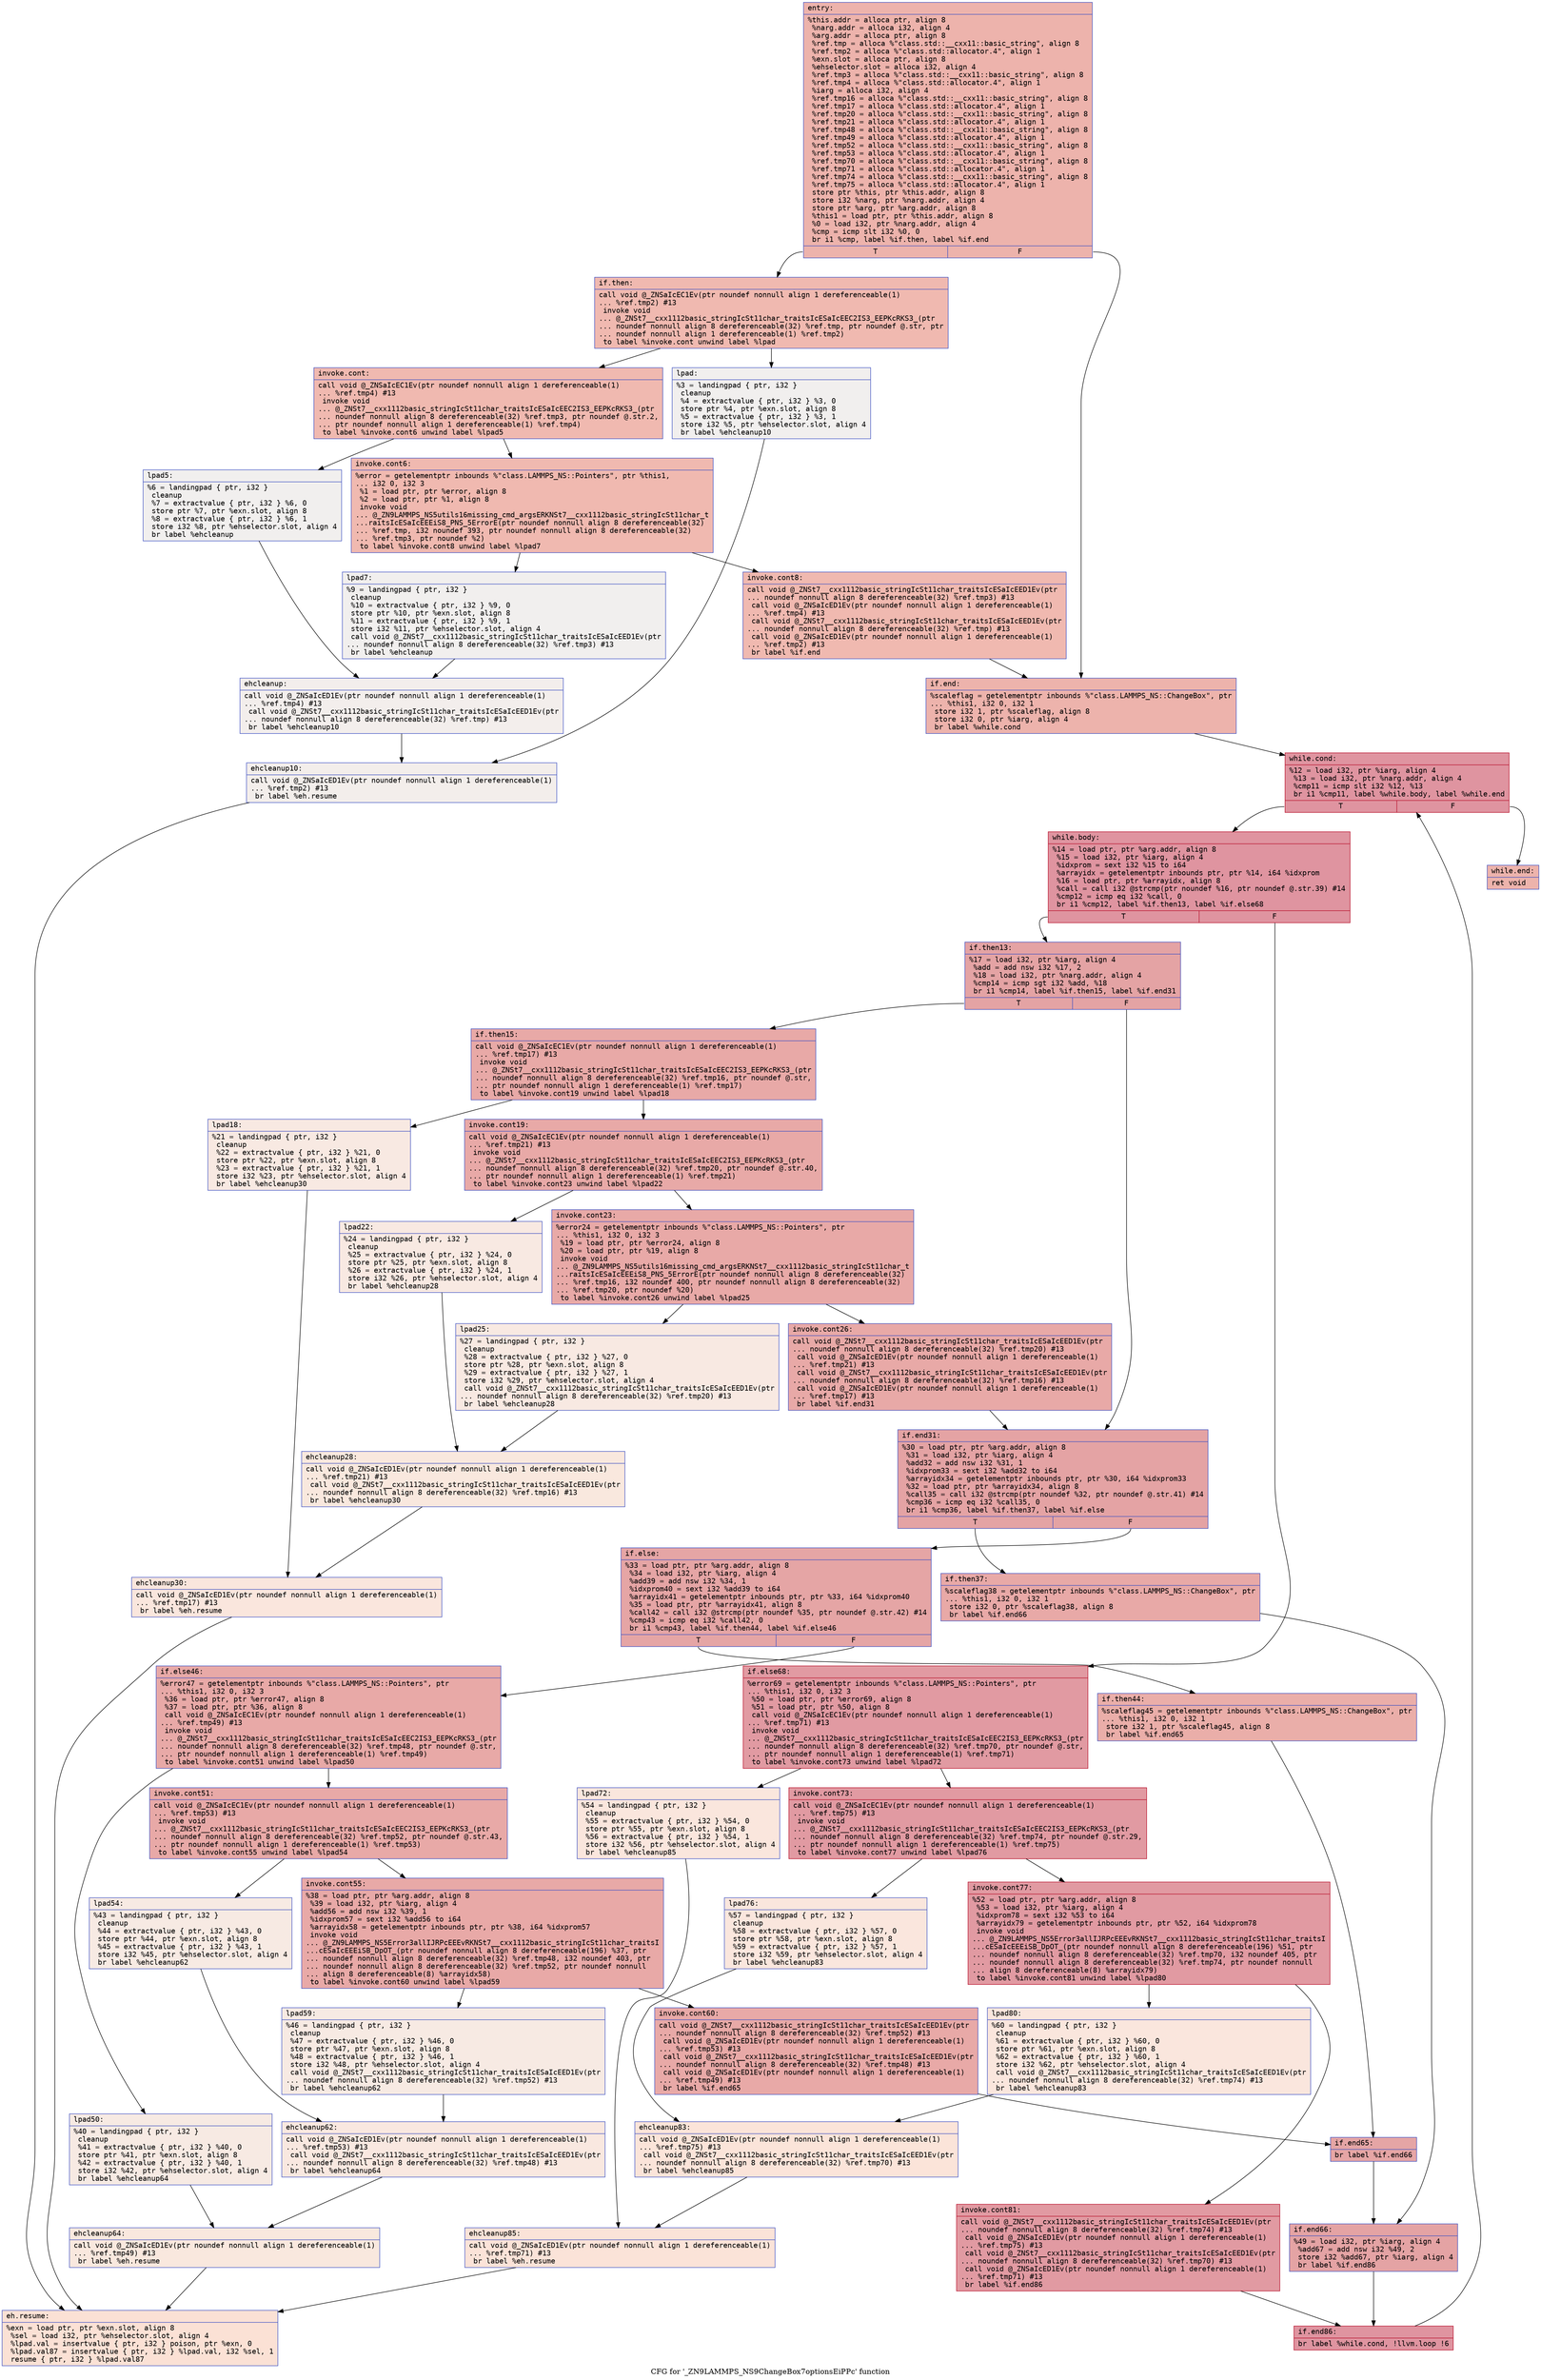 digraph "CFG for '_ZN9LAMMPS_NS9ChangeBox7optionsEiPPc' function" {
	label="CFG for '_ZN9LAMMPS_NS9ChangeBox7optionsEiPPc' function";

	Node0x561623cfe270 [shape=record,color="#3d50c3ff", style=filled, fillcolor="#d6524470" fontname="Courier",label="{entry:\l|  %this.addr = alloca ptr, align 8\l  %narg.addr = alloca i32, align 4\l  %arg.addr = alloca ptr, align 8\l  %ref.tmp = alloca %\"class.std::__cxx11::basic_string\", align 8\l  %ref.tmp2 = alloca %\"class.std::allocator.4\", align 1\l  %exn.slot = alloca ptr, align 8\l  %ehselector.slot = alloca i32, align 4\l  %ref.tmp3 = alloca %\"class.std::__cxx11::basic_string\", align 8\l  %ref.tmp4 = alloca %\"class.std::allocator.4\", align 1\l  %iarg = alloca i32, align 4\l  %ref.tmp16 = alloca %\"class.std::__cxx11::basic_string\", align 8\l  %ref.tmp17 = alloca %\"class.std::allocator.4\", align 1\l  %ref.tmp20 = alloca %\"class.std::__cxx11::basic_string\", align 8\l  %ref.tmp21 = alloca %\"class.std::allocator.4\", align 1\l  %ref.tmp48 = alloca %\"class.std::__cxx11::basic_string\", align 8\l  %ref.tmp49 = alloca %\"class.std::allocator.4\", align 1\l  %ref.tmp52 = alloca %\"class.std::__cxx11::basic_string\", align 8\l  %ref.tmp53 = alloca %\"class.std::allocator.4\", align 1\l  %ref.tmp70 = alloca %\"class.std::__cxx11::basic_string\", align 8\l  %ref.tmp71 = alloca %\"class.std::allocator.4\", align 1\l  %ref.tmp74 = alloca %\"class.std::__cxx11::basic_string\", align 8\l  %ref.tmp75 = alloca %\"class.std::allocator.4\", align 1\l  store ptr %this, ptr %this.addr, align 8\l  store i32 %narg, ptr %narg.addr, align 4\l  store ptr %arg, ptr %arg.addr, align 8\l  %this1 = load ptr, ptr %this.addr, align 8\l  %0 = load i32, ptr %narg.addr, align 4\l  %cmp = icmp slt i32 %0, 0\l  br i1 %cmp, label %if.then, label %if.end\l|{<s0>T|<s1>F}}"];
	Node0x561623cfe270:s0 -> Node0x561623cff790[tooltip="entry -> if.then\nProbability 37.50%" ];
	Node0x561623cfe270:s1 -> Node0x561623cff800[tooltip="entry -> if.end\nProbability 62.50%" ];
	Node0x561623cff790 [shape=record,color="#3d50c3ff", style=filled, fillcolor="#de614d70" fontname="Courier",label="{if.then:\l|  call void @_ZNSaIcEC1Ev(ptr noundef nonnull align 1 dereferenceable(1)\l... %ref.tmp2) #13\l  invoke void\l... @_ZNSt7__cxx1112basic_stringIcSt11char_traitsIcESaIcEEC2IS3_EEPKcRKS3_(ptr\l... noundef nonnull align 8 dereferenceable(32) %ref.tmp, ptr noundef @.str, ptr\l... noundef nonnull align 1 dereferenceable(1) %ref.tmp2)\l          to label %invoke.cont unwind label %lpad\l}"];
	Node0x561623cff790 -> Node0x561623cffaa0[tooltip="if.then -> invoke.cont\nProbability 100.00%" ];
	Node0x561623cff790 -> Node0x561623cffb20[tooltip="if.then -> lpad\nProbability 0.00%" ];
	Node0x561623cffaa0 [shape=record,color="#3d50c3ff", style=filled, fillcolor="#de614d70" fontname="Courier",label="{invoke.cont:\l|  call void @_ZNSaIcEC1Ev(ptr noundef nonnull align 1 dereferenceable(1)\l... %ref.tmp4) #13\l  invoke void\l... @_ZNSt7__cxx1112basic_stringIcSt11char_traitsIcESaIcEEC2IS3_EEPKcRKS3_(ptr\l... noundef nonnull align 8 dereferenceable(32) %ref.tmp3, ptr noundef @.str.2,\l... ptr noundef nonnull align 1 dereferenceable(1) %ref.tmp4)\l          to label %invoke.cont6 unwind label %lpad5\l}"];
	Node0x561623cffaa0 -> Node0x561623cffe40[tooltip="invoke.cont -> invoke.cont6\nProbability 100.00%" ];
	Node0x561623cffaa0 -> Node0x561623cffe90[tooltip="invoke.cont -> lpad5\nProbability 0.00%" ];
	Node0x561623cffe40 [shape=record,color="#3d50c3ff", style=filled, fillcolor="#de614d70" fontname="Courier",label="{invoke.cont6:\l|  %error = getelementptr inbounds %\"class.LAMMPS_NS::Pointers\", ptr %this1,\l... i32 0, i32 3\l  %1 = load ptr, ptr %error, align 8\l  %2 = load ptr, ptr %1, align 8\l  invoke void\l... @_ZN9LAMMPS_NS5utils16missing_cmd_argsERKNSt7__cxx1112basic_stringIcSt11char_t\l...raitsIcESaIcEEEiS8_PNS_5ErrorE(ptr noundef nonnull align 8 dereferenceable(32)\l... %ref.tmp, i32 noundef 393, ptr noundef nonnull align 8 dereferenceable(32)\l... %ref.tmp3, ptr noundef %2)\l          to label %invoke.cont8 unwind label %lpad7\l}"];
	Node0x561623cffe40 -> Node0x561623cffdf0[tooltip="invoke.cont6 -> invoke.cont8\nProbability 100.00%" ];
	Node0x561623cffe40 -> Node0x561623d00330[tooltip="invoke.cont6 -> lpad7\nProbability 0.00%" ];
	Node0x561623cffdf0 [shape=record,color="#3d50c3ff", style=filled, fillcolor="#de614d70" fontname="Courier",label="{invoke.cont8:\l|  call void @_ZNSt7__cxx1112basic_stringIcSt11char_traitsIcESaIcEED1Ev(ptr\l... noundef nonnull align 8 dereferenceable(32) %ref.tmp3) #13\l  call void @_ZNSaIcED1Ev(ptr noundef nonnull align 1 dereferenceable(1)\l... %ref.tmp4) #13\l  call void @_ZNSt7__cxx1112basic_stringIcSt11char_traitsIcESaIcEED1Ev(ptr\l... noundef nonnull align 8 dereferenceable(32) %ref.tmp) #13\l  call void @_ZNSaIcED1Ev(ptr noundef nonnull align 1 dereferenceable(1)\l... %ref.tmp2) #13\l  br label %if.end\l}"];
	Node0x561623cffdf0 -> Node0x561623cff800[tooltip="invoke.cont8 -> if.end\nProbability 100.00%" ];
	Node0x561623cffb20 [shape=record,color="#3d50c3ff", style=filled, fillcolor="#e0dbd870" fontname="Courier",label="{lpad:\l|  %3 = landingpad \{ ptr, i32 \}\l          cleanup\l  %4 = extractvalue \{ ptr, i32 \} %3, 0\l  store ptr %4, ptr %exn.slot, align 8\l  %5 = extractvalue \{ ptr, i32 \} %3, 1\l  store i32 %5, ptr %ehselector.slot, align 4\l  br label %ehcleanup10\l}"];
	Node0x561623cffb20 -> Node0x561623d00ce0[tooltip="lpad -> ehcleanup10\nProbability 100.00%" ];
	Node0x561623cffe90 [shape=record,color="#3d50c3ff", style=filled, fillcolor="#e0dbd870" fontname="Courier",label="{lpad5:\l|  %6 = landingpad \{ ptr, i32 \}\l          cleanup\l  %7 = extractvalue \{ ptr, i32 \} %6, 0\l  store ptr %7, ptr %exn.slot, align 8\l  %8 = extractvalue \{ ptr, i32 \} %6, 1\l  store i32 %8, ptr %ehselector.slot, align 4\l  br label %ehcleanup\l}"];
	Node0x561623cffe90 -> Node0x561623d00fe0[tooltip="lpad5 -> ehcleanup\nProbability 100.00%" ];
	Node0x561623d00330 [shape=record,color="#3d50c3ff", style=filled, fillcolor="#e0dbd870" fontname="Courier",label="{lpad7:\l|  %9 = landingpad \{ ptr, i32 \}\l          cleanup\l  %10 = extractvalue \{ ptr, i32 \} %9, 0\l  store ptr %10, ptr %exn.slot, align 8\l  %11 = extractvalue \{ ptr, i32 \} %9, 1\l  store i32 %11, ptr %ehselector.slot, align 4\l  call void @_ZNSt7__cxx1112basic_stringIcSt11char_traitsIcESaIcEED1Ev(ptr\l... noundef nonnull align 8 dereferenceable(32) %ref.tmp3) #13\l  br label %ehcleanup\l}"];
	Node0x561623d00330 -> Node0x561623d00fe0[tooltip="lpad7 -> ehcleanup\nProbability 100.00%" ];
	Node0x561623d00fe0 [shape=record,color="#3d50c3ff", style=filled, fillcolor="#e3d9d370" fontname="Courier",label="{ehcleanup:\l|  call void @_ZNSaIcED1Ev(ptr noundef nonnull align 1 dereferenceable(1)\l... %ref.tmp4) #13\l  call void @_ZNSt7__cxx1112basic_stringIcSt11char_traitsIcESaIcEED1Ev(ptr\l... noundef nonnull align 8 dereferenceable(32) %ref.tmp) #13\l  br label %ehcleanup10\l}"];
	Node0x561623d00fe0 -> Node0x561623d00ce0[tooltip="ehcleanup -> ehcleanup10\nProbability 100.00%" ];
	Node0x561623d00ce0 [shape=record,color="#3d50c3ff", style=filled, fillcolor="#e5d8d170" fontname="Courier",label="{ehcleanup10:\l|  call void @_ZNSaIcED1Ev(ptr noundef nonnull align 1 dereferenceable(1)\l... %ref.tmp2) #13\l  br label %eh.resume\l}"];
	Node0x561623d00ce0 -> Node0x561623d018f0[tooltip="ehcleanup10 -> eh.resume\nProbability 100.00%" ];
	Node0x561623cff800 [shape=record,color="#3d50c3ff", style=filled, fillcolor="#d6524470" fontname="Courier",label="{if.end:\l|  %scaleflag = getelementptr inbounds %\"class.LAMMPS_NS::ChangeBox\", ptr\l... %this1, i32 0, i32 1\l  store i32 1, ptr %scaleflag, align 8\l  store i32 0, ptr %iarg, align 4\l  br label %while.cond\l}"];
	Node0x561623cff800 -> Node0x561623d01be0[tooltip="if.end -> while.cond\nProbability 100.00%" ];
	Node0x561623d01be0 [shape=record,color="#b70d28ff", style=filled, fillcolor="#b70d2870" fontname="Courier",label="{while.cond:\l|  %12 = load i32, ptr %iarg, align 4\l  %13 = load i32, ptr %narg.addr, align 4\l  %cmp11 = icmp slt i32 %12, %13\l  br i1 %cmp11, label %while.body, label %while.end\l|{<s0>T|<s1>F}}"];
	Node0x561623d01be0:s0 -> Node0x561623d01d60[tooltip="while.cond -> while.body\nProbability 96.88%" ];
	Node0x561623d01be0:s1 -> Node0x561623d01de0[tooltip="while.cond -> while.end\nProbability 3.12%" ];
	Node0x561623d01d60 [shape=record,color="#b70d28ff", style=filled, fillcolor="#b70d2870" fontname="Courier",label="{while.body:\l|  %14 = load ptr, ptr %arg.addr, align 8\l  %15 = load i32, ptr %iarg, align 4\l  %idxprom = sext i32 %15 to i64\l  %arrayidx = getelementptr inbounds ptr, ptr %14, i64 %idxprom\l  %16 = load ptr, ptr %arrayidx, align 8\l  %call = call i32 @strcmp(ptr noundef %16, ptr noundef @.str.39) #14\l  %cmp12 = icmp eq i32 %call, 0\l  br i1 %cmp12, label %if.then13, label %if.else68\l|{<s0>T|<s1>F}}"];
	Node0x561623d01d60:s0 -> Node0x561623d02a10[tooltip="while.body -> if.then13\nProbability 37.50%" ];
	Node0x561623d01d60:s1 -> Node0x561623d02a90[tooltip="while.body -> if.else68\nProbability 62.50%" ];
	Node0x561623d02a10 [shape=record,color="#3d50c3ff", style=filled, fillcolor="#c32e3170" fontname="Courier",label="{if.then13:\l|  %17 = load i32, ptr %iarg, align 4\l  %add = add nsw i32 %17, 2\l  %18 = load i32, ptr %narg.addr, align 4\l  %cmp14 = icmp sgt i32 %add, %18\l  br i1 %cmp14, label %if.then15, label %if.end31\l|{<s0>T|<s1>F}}"];
	Node0x561623d02a10:s0 -> Node0x561623d02e80[tooltip="if.then13 -> if.then15\nProbability 50.00%" ];
	Node0x561623d02a10:s1 -> Node0x561623d02f00[tooltip="if.then13 -> if.end31\nProbability 50.00%" ];
	Node0x561623d02e80 [shape=record,color="#3d50c3ff", style=filled, fillcolor="#ca3b3770" fontname="Courier",label="{if.then15:\l|  call void @_ZNSaIcEC1Ev(ptr noundef nonnull align 1 dereferenceable(1)\l... %ref.tmp17) #13\l  invoke void\l... @_ZNSt7__cxx1112basic_stringIcSt11char_traitsIcESaIcEEC2IS3_EEPKcRKS3_(ptr\l... noundef nonnull align 8 dereferenceable(32) %ref.tmp16, ptr noundef @.str,\l... ptr noundef nonnull align 1 dereferenceable(1) %ref.tmp17)\l          to label %invoke.cont19 unwind label %lpad18\l}"];
	Node0x561623d02e80 -> Node0x561623d03210[tooltip="if.then15 -> invoke.cont19\nProbability 100.00%" ];
	Node0x561623d02e80 -> Node0x561623d03290[tooltip="if.then15 -> lpad18\nProbability 0.00%" ];
	Node0x561623d03210 [shape=record,color="#3d50c3ff", style=filled, fillcolor="#ca3b3770" fontname="Courier",label="{invoke.cont19:\l|  call void @_ZNSaIcEC1Ev(ptr noundef nonnull align 1 dereferenceable(1)\l... %ref.tmp21) #13\l  invoke void\l... @_ZNSt7__cxx1112basic_stringIcSt11char_traitsIcESaIcEEC2IS3_EEPKcRKS3_(ptr\l... noundef nonnull align 8 dereferenceable(32) %ref.tmp20, ptr noundef @.str.40,\l... ptr noundef nonnull align 1 dereferenceable(1) %ref.tmp21)\l          to label %invoke.cont23 unwind label %lpad22\l}"];
	Node0x561623d03210 -> Node0x561623d03610[tooltip="invoke.cont19 -> invoke.cont23\nProbability 100.00%" ];
	Node0x561623d03210 -> Node0x561623d03660[tooltip="invoke.cont19 -> lpad22\nProbability 0.00%" ];
	Node0x561623d03610 [shape=record,color="#3d50c3ff", style=filled, fillcolor="#ca3b3770" fontname="Courier",label="{invoke.cont23:\l|  %error24 = getelementptr inbounds %\"class.LAMMPS_NS::Pointers\", ptr\l... %this1, i32 0, i32 3\l  %19 = load ptr, ptr %error24, align 8\l  %20 = load ptr, ptr %19, align 8\l  invoke void\l... @_ZN9LAMMPS_NS5utils16missing_cmd_argsERKNSt7__cxx1112basic_stringIcSt11char_t\l...raitsIcESaIcEEEiS8_PNS_5ErrorE(ptr noundef nonnull align 8 dereferenceable(32)\l... %ref.tmp16, i32 noundef 400, ptr noundef nonnull align 8 dereferenceable(32)\l... %ref.tmp20, ptr noundef %20)\l          to label %invoke.cont26 unwind label %lpad25\l}"];
	Node0x561623d03610 -> Node0x561623d035c0[tooltip="invoke.cont23 -> invoke.cont26\nProbability 100.00%" ];
	Node0x561623d03610 -> Node0x561623d03b60[tooltip="invoke.cont23 -> lpad25\nProbability 0.00%" ];
	Node0x561623d035c0 [shape=record,color="#3d50c3ff", style=filled, fillcolor="#ca3b3770" fontname="Courier",label="{invoke.cont26:\l|  call void @_ZNSt7__cxx1112basic_stringIcSt11char_traitsIcESaIcEED1Ev(ptr\l... noundef nonnull align 8 dereferenceable(32) %ref.tmp20) #13\l  call void @_ZNSaIcED1Ev(ptr noundef nonnull align 1 dereferenceable(1)\l... %ref.tmp21) #13\l  call void @_ZNSt7__cxx1112basic_stringIcSt11char_traitsIcESaIcEED1Ev(ptr\l... noundef nonnull align 8 dereferenceable(32) %ref.tmp16) #13\l  call void @_ZNSaIcED1Ev(ptr noundef nonnull align 1 dereferenceable(1)\l... %ref.tmp17) #13\l  br label %if.end31\l}"];
	Node0x561623d035c0 -> Node0x561623d02f00[tooltip="invoke.cont26 -> if.end31\nProbability 100.00%" ];
	Node0x561623d03290 [shape=record,color="#3d50c3ff", style=filled, fillcolor="#efcebd70" fontname="Courier",label="{lpad18:\l|  %21 = landingpad \{ ptr, i32 \}\l          cleanup\l  %22 = extractvalue \{ ptr, i32 \} %21, 0\l  store ptr %22, ptr %exn.slot, align 8\l  %23 = extractvalue \{ ptr, i32 \} %21, 1\l  store i32 %23, ptr %ehselector.slot, align 4\l  br label %ehcleanup30\l}"];
	Node0x561623d03290 -> Node0x561623d04580[tooltip="lpad18 -> ehcleanup30\nProbability 100.00%" ];
	Node0x561623d03660 [shape=record,color="#3d50c3ff", style=filled, fillcolor="#efcebd70" fontname="Courier",label="{lpad22:\l|  %24 = landingpad \{ ptr, i32 \}\l          cleanup\l  %25 = extractvalue \{ ptr, i32 \} %24, 0\l  store ptr %25, ptr %exn.slot, align 8\l  %26 = extractvalue \{ ptr, i32 \} %24, 1\l  store i32 %26, ptr %ehselector.slot, align 4\l  br label %ehcleanup28\l}"];
	Node0x561623d03660 -> Node0x561623d048f0[tooltip="lpad22 -> ehcleanup28\nProbability 100.00%" ];
	Node0x561623d03b60 [shape=record,color="#3d50c3ff", style=filled, fillcolor="#efcebd70" fontname="Courier",label="{lpad25:\l|  %27 = landingpad \{ ptr, i32 \}\l          cleanup\l  %28 = extractvalue \{ ptr, i32 \} %27, 0\l  store ptr %28, ptr %exn.slot, align 8\l  %29 = extractvalue \{ ptr, i32 \} %27, 1\l  store i32 %29, ptr %ehselector.slot, align 4\l  call void @_ZNSt7__cxx1112basic_stringIcSt11char_traitsIcESaIcEED1Ev(ptr\l... noundef nonnull align 8 dereferenceable(32) %ref.tmp20) #13\l  br label %ehcleanup28\l}"];
	Node0x561623d03b60 -> Node0x561623d048f0[tooltip="lpad25 -> ehcleanup28\nProbability 100.00%" ];
	Node0x561623d048f0 [shape=record,color="#3d50c3ff", style=filled, fillcolor="#f2cab570" fontname="Courier",label="{ehcleanup28:\l|  call void @_ZNSaIcED1Ev(ptr noundef nonnull align 1 dereferenceable(1)\l... %ref.tmp21) #13\l  call void @_ZNSt7__cxx1112basic_stringIcSt11char_traitsIcESaIcEED1Ev(ptr\l... noundef nonnull align 8 dereferenceable(32) %ref.tmp16) #13\l  br label %ehcleanup30\l}"];
	Node0x561623d048f0 -> Node0x561623d04580[tooltip="ehcleanup28 -> ehcleanup30\nProbability 100.00%" ];
	Node0x561623d04580 [shape=record,color="#3d50c3ff", style=filled, fillcolor="#f3c7b170" fontname="Courier",label="{ehcleanup30:\l|  call void @_ZNSaIcED1Ev(ptr noundef nonnull align 1 dereferenceable(1)\l... %ref.tmp17) #13\l  br label %eh.resume\l}"];
	Node0x561623d04580 -> Node0x561623d018f0[tooltip="ehcleanup30 -> eh.resume\nProbability 100.00%" ];
	Node0x561623d02f00 [shape=record,color="#3d50c3ff", style=filled, fillcolor="#c32e3170" fontname="Courier",label="{if.end31:\l|  %30 = load ptr, ptr %arg.addr, align 8\l  %31 = load i32, ptr %iarg, align 4\l  %add32 = add nsw i32 %31, 1\l  %idxprom33 = sext i32 %add32 to i64\l  %arrayidx34 = getelementptr inbounds ptr, ptr %30, i64 %idxprom33\l  %32 = load ptr, ptr %arrayidx34, align 8\l  %call35 = call i32 @strcmp(ptr noundef %32, ptr noundef @.str.41) #14\l  %cmp36 = icmp eq i32 %call35, 0\l  br i1 %cmp36, label %if.then37, label %if.else\l|{<s0>T|<s1>F}}"];
	Node0x561623d02f00:s0 -> Node0x561623d056c0[tooltip="if.end31 -> if.then37\nProbability 37.50%" ];
	Node0x561623d02f00:s1 -> Node0x561623d05740[tooltip="if.end31 -> if.else\nProbability 62.50%" ];
	Node0x561623d056c0 [shape=record,color="#3d50c3ff", style=filled, fillcolor="#ca3b3770" fontname="Courier",label="{if.then37:\l|  %scaleflag38 = getelementptr inbounds %\"class.LAMMPS_NS::ChangeBox\", ptr\l... %this1, i32 0, i32 1\l  store i32 0, ptr %scaleflag38, align 8\l  br label %if.end66\l}"];
	Node0x561623d056c0 -> Node0x561623d059f0[tooltip="if.then37 -> if.end66\nProbability 100.00%" ];
	Node0x561623d05740 [shape=record,color="#3d50c3ff", style=filled, fillcolor="#c5333470" fontname="Courier",label="{if.else:\l|  %33 = load ptr, ptr %arg.addr, align 8\l  %34 = load i32, ptr %iarg, align 4\l  %add39 = add nsw i32 %34, 1\l  %idxprom40 = sext i32 %add39 to i64\l  %arrayidx41 = getelementptr inbounds ptr, ptr %33, i64 %idxprom40\l  %35 = load ptr, ptr %arrayidx41, align 8\l  %call42 = call i32 @strcmp(ptr noundef %35, ptr noundef @.str.42) #14\l  %cmp43 = icmp eq i32 %call42, 0\l  br i1 %cmp43, label %if.then44, label %if.else46\l|{<s0>T|<s1>F}}"];
	Node0x561623d05740:s0 -> Node0x561623d06080[tooltip="if.else -> if.then44\nProbability 37.50%" ];
	Node0x561623d05740:s1 -> Node0x561623d06100[tooltip="if.else -> if.else46\nProbability 62.50%" ];
	Node0x561623d06080 [shape=record,color="#3d50c3ff", style=filled, fillcolor="#d0473d70" fontname="Courier",label="{if.then44:\l|  %scaleflag45 = getelementptr inbounds %\"class.LAMMPS_NS::ChangeBox\", ptr\l... %this1, i32 0, i32 1\l  store i32 1, ptr %scaleflag45, align 8\l  br label %if.end65\l}"];
	Node0x561623d06080 -> Node0x561623d063c0[tooltip="if.then44 -> if.end65\nProbability 100.00%" ];
	Node0x561623d06100 [shape=record,color="#3d50c3ff", style=filled, fillcolor="#ca3b3770" fontname="Courier",label="{if.else46:\l|  %error47 = getelementptr inbounds %\"class.LAMMPS_NS::Pointers\", ptr\l... %this1, i32 0, i32 3\l  %36 = load ptr, ptr %error47, align 8\l  %37 = load ptr, ptr %36, align 8\l  call void @_ZNSaIcEC1Ev(ptr noundef nonnull align 1 dereferenceable(1)\l... %ref.tmp49) #13\l  invoke void\l... @_ZNSt7__cxx1112basic_stringIcSt11char_traitsIcESaIcEEC2IS3_EEPKcRKS3_(ptr\l... noundef nonnull align 8 dereferenceable(32) %ref.tmp48, ptr noundef @.str,\l... ptr noundef nonnull align 1 dereferenceable(1) %ref.tmp49)\l          to label %invoke.cont51 unwind label %lpad50\l}"];
	Node0x561623d06100 -> Node0x561623d06810[tooltip="if.else46 -> invoke.cont51\nProbability 100.00%" ];
	Node0x561623d06100 -> Node0x561623d06890[tooltip="if.else46 -> lpad50\nProbability 0.00%" ];
	Node0x561623d06810 [shape=record,color="#3d50c3ff", style=filled, fillcolor="#ca3b3770" fontname="Courier",label="{invoke.cont51:\l|  call void @_ZNSaIcEC1Ev(ptr noundef nonnull align 1 dereferenceable(1)\l... %ref.tmp53) #13\l  invoke void\l... @_ZNSt7__cxx1112basic_stringIcSt11char_traitsIcESaIcEEC2IS3_EEPKcRKS3_(ptr\l... noundef nonnull align 8 dereferenceable(32) %ref.tmp52, ptr noundef @.str.43,\l... ptr noundef nonnull align 1 dereferenceable(1) %ref.tmp53)\l          to label %invoke.cont55 unwind label %lpad54\l}"];
	Node0x561623d06810 -> Node0x561623d06c10[tooltip="invoke.cont51 -> invoke.cont55\nProbability 100.00%" ];
	Node0x561623d06810 -> Node0x561623d06c60[tooltip="invoke.cont51 -> lpad54\nProbability 0.00%" ];
	Node0x561623d06c10 [shape=record,color="#3d50c3ff", style=filled, fillcolor="#ca3b3770" fontname="Courier",label="{invoke.cont55:\l|  %38 = load ptr, ptr %arg.addr, align 8\l  %39 = load i32, ptr %iarg, align 4\l  %add56 = add nsw i32 %39, 1\l  %idxprom57 = sext i32 %add56 to i64\l  %arrayidx58 = getelementptr inbounds ptr, ptr %38, i64 %idxprom57\l  invoke void\l... @_ZN9LAMMPS_NS5Error3allIJRPcEEEvRKNSt7__cxx1112basic_stringIcSt11char_traitsI\l...cESaIcEEEiSB_DpOT_(ptr noundef nonnull align 8 dereferenceable(196) %37, ptr\l... noundef nonnull align 8 dereferenceable(32) %ref.tmp48, i32 noundef 403, ptr\l... noundef nonnull align 8 dereferenceable(32) %ref.tmp52, ptr noundef nonnull\l... align 8 dereferenceable(8) %arrayidx58)\l          to label %invoke.cont60 unwind label %lpad59\l}"];
	Node0x561623d06c10 -> Node0x561623d06bc0[tooltip="invoke.cont55 -> invoke.cont60\nProbability 100.00%" ];
	Node0x561623d06c10 -> Node0x561623d07290[tooltip="invoke.cont55 -> lpad59\nProbability 0.00%" ];
	Node0x561623d06bc0 [shape=record,color="#3d50c3ff", style=filled, fillcolor="#ca3b3770" fontname="Courier",label="{invoke.cont60:\l|  call void @_ZNSt7__cxx1112basic_stringIcSt11char_traitsIcESaIcEED1Ev(ptr\l... noundef nonnull align 8 dereferenceable(32) %ref.tmp52) #13\l  call void @_ZNSaIcED1Ev(ptr noundef nonnull align 1 dereferenceable(1)\l... %ref.tmp53) #13\l  call void @_ZNSt7__cxx1112basic_stringIcSt11char_traitsIcESaIcEED1Ev(ptr\l... noundef nonnull align 8 dereferenceable(32) %ref.tmp48) #13\l  call void @_ZNSaIcED1Ev(ptr noundef nonnull align 1 dereferenceable(1)\l... %ref.tmp49) #13\l  br label %if.end65\l}"];
	Node0x561623d06bc0 -> Node0x561623d063c0[tooltip="invoke.cont60 -> if.end65\nProbability 100.00%" ];
	Node0x561623d06890 [shape=record,color="#3d50c3ff", style=filled, fillcolor="#eed0c070" fontname="Courier",label="{lpad50:\l|  %40 = landingpad \{ ptr, i32 \}\l          cleanup\l  %41 = extractvalue \{ ptr, i32 \} %40, 0\l  store ptr %41, ptr %exn.slot, align 8\l  %42 = extractvalue \{ ptr, i32 \} %40, 1\l  store i32 %42, ptr %ehselector.slot, align 4\l  br label %ehcleanup64\l}"];
	Node0x561623d06890 -> Node0x561623d07c50[tooltip="lpad50 -> ehcleanup64\nProbability 100.00%" ];
	Node0x561623d06c60 [shape=record,color="#3d50c3ff", style=filled, fillcolor="#eed0c070" fontname="Courier",label="{lpad54:\l|  %43 = landingpad \{ ptr, i32 \}\l          cleanup\l  %44 = extractvalue \{ ptr, i32 \} %43, 0\l  store ptr %44, ptr %exn.slot, align 8\l  %45 = extractvalue \{ ptr, i32 \} %43, 1\l  store i32 %45, ptr %ehselector.slot, align 4\l  br label %ehcleanup62\l}"];
	Node0x561623d06c60 -> Node0x561623d07f50[tooltip="lpad54 -> ehcleanup62\nProbability 100.00%" ];
	Node0x561623d07290 [shape=record,color="#3d50c3ff", style=filled, fillcolor="#eed0c070" fontname="Courier",label="{lpad59:\l|  %46 = landingpad \{ ptr, i32 \}\l          cleanup\l  %47 = extractvalue \{ ptr, i32 \} %46, 0\l  store ptr %47, ptr %exn.slot, align 8\l  %48 = extractvalue \{ ptr, i32 \} %46, 1\l  store i32 %48, ptr %ehselector.slot, align 4\l  call void @_ZNSt7__cxx1112basic_stringIcSt11char_traitsIcESaIcEED1Ev(ptr\l... noundef nonnull align 8 dereferenceable(32) %ref.tmp52) #13\l  br label %ehcleanup62\l}"];
	Node0x561623d07290 -> Node0x561623d07f50[tooltip="lpad59 -> ehcleanup62\nProbability 100.00%" ];
	Node0x561623d07f50 [shape=record,color="#3d50c3ff", style=filled, fillcolor="#f1ccb870" fontname="Courier",label="{ehcleanup62:\l|  call void @_ZNSaIcED1Ev(ptr noundef nonnull align 1 dereferenceable(1)\l... %ref.tmp53) #13\l  call void @_ZNSt7__cxx1112basic_stringIcSt11char_traitsIcESaIcEED1Ev(ptr\l... noundef nonnull align 8 dereferenceable(32) %ref.tmp48) #13\l  br label %ehcleanup64\l}"];
	Node0x561623d07f50 -> Node0x561623d07c50[tooltip="ehcleanup62 -> ehcleanup64\nProbability 100.00%" ];
	Node0x561623d07c50 [shape=record,color="#3d50c3ff", style=filled, fillcolor="#f2cab570" fontname="Courier",label="{ehcleanup64:\l|  call void @_ZNSaIcED1Ev(ptr noundef nonnull align 1 dereferenceable(1)\l... %ref.tmp49) #13\l  br label %eh.resume\l}"];
	Node0x561623d07c50 -> Node0x561623d018f0[tooltip="ehcleanup64 -> eh.resume\nProbability 100.00%" ];
	Node0x561623d063c0 [shape=record,color="#3d50c3ff", style=filled, fillcolor="#c5333470" fontname="Courier",label="{if.end65:\l|  br label %if.end66\l}"];
	Node0x561623d063c0 -> Node0x561623d059f0[tooltip="if.end65 -> if.end66\nProbability 100.00%" ];
	Node0x561623d059f0 [shape=record,color="#3d50c3ff", style=filled, fillcolor="#c32e3170" fontname="Courier",label="{if.end66:\l|  %49 = load i32, ptr %iarg, align 4\l  %add67 = add nsw i32 %49, 2\l  store i32 %add67, ptr %iarg, align 4\l  br label %if.end86\l}"];
	Node0x561623d059f0 -> Node0x561623d09300[tooltip="if.end66 -> if.end86\nProbability 100.00%" ];
	Node0x561623d02a90 [shape=record,color="#b70d28ff", style=filled, fillcolor="#bb1b2c70" fontname="Courier",label="{if.else68:\l|  %error69 = getelementptr inbounds %\"class.LAMMPS_NS::Pointers\", ptr\l... %this1, i32 0, i32 3\l  %50 = load ptr, ptr %error69, align 8\l  %51 = load ptr, ptr %50, align 8\l  call void @_ZNSaIcEC1Ev(ptr noundef nonnull align 1 dereferenceable(1)\l... %ref.tmp71) #13\l  invoke void\l... @_ZNSt7__cxx1112basic_stringIcSt11char_traitsIcESaIcEEC2IS3_EEPKcRKS3_(ptr\l... noundef nonnull align 8 dereferenceable(32) %ref.tmp70, ptr noundef @.str,\l... ptr noundef nonnull align 1 dereferenceable(1) %ref.tmp71)\l          to label %invoke.cont73 unwind label %lpad72\l}"];
	Node0x561623d02a90 -> Node0x561623d02670[tooltip="if.else68 -> invoke.cont73\nProbability 100.00%" ];
	Node0x561623d02a90 -> Node0x561623d026f0[tooltip="if.else68 -> lpad72\nProbability 0.00%" ];
	Node0x561623d02670 [shape=record,color="#b70d28ff", style=filled, fillcolor="#bb1b2c70" fontname="Courier",label="{invoke.cont73:\l|  call void @_ZNSaIcEC1Ev(ptr noundef nonnull align 1 dereferenceable(1)\l... %ref.tmp75) #13\l  invoke void\l... @_ZNSt7__cxx1112basic_stringIcSt11char_traitsIcESaIcEEC2IS3_EEPKcRKS3_(ptr\l... noundef nonnull align 8 dereferenceable(32) %ref.tmp74, ptr noundef @.str.29,\l... ptr noundef nonnull align 1 dereferenceable(1) %ref.tmp75)\l          to label %invoke.cont77 unwind label %lpad76\l}"];
	Node0x561623d02670 -> Node0x561623d0a0c0[tooltip="invoke.cont73 -> invoke.cont77\nProbability 100.00%" ];
	Node0x561623d02670 -> Node0x561623d0a110[tooltip="invoke.cont73 -> lpad76\nProbability 0.00%" ];
	Node0x561623d0a0c0 [shape=record,color="#b70d28ff", style=filled, fillcolor="#bb1b2c70" fontname="Courier",label="{invoke.cont77:\l|  %52 = load ptr, ptr %arg.addr, align 8\l  %53 = load i32, ptr %iarg, align 4\l  %idxprom78 = sext i32 %53 to i64\l  %arrayidx79 = getelementptr inbounds ptr, ptr %52, i64 %idxprom78\l  invoke void\l... @_ZN9LAMMPS_NS5Error3allIJRPcEEEvRKNSt7__cxx1112basic_stringIcSt11char_traitsI\l...cESaIcEEEiSB_DpOT_(ptr noundef nonnull align 8 dereferenceable(196) %51, ptr\l... noundef nonnull align 8 dereferenceable(32) %ref.tmp70, i32 noundef 405, ptr\l... noundef nonnull align 8 dereferenceable(32) %ref.tmp74, ptr noundef nonnull\l... align 8 dereferenceable(8) %arrayidx79)\l          to label %invoke.cont81 unwind label %lpad80\l}"];
	Node0x561623d0a0c0 -> Node0x561623d029c0[tooltip="invoke.cont77 -> invoke.cont81\nProbability 100.00%" ];
	Node0x561623d0a0c0 -> Node0x561623d0a650[tooltip="invoke.cont77 -> lpad80\nProbability 0.00%" ];
	Node0x561623d029c0 [shape=record,color="#b70d28ff", style=filled, fillcolor="#bb1b2c70" fontname="Courier",label="{invoke.cont81:\l|  call void @_ZNSt7__cxx1112basic_stringIcSt11char_traitsIcESaIcEED1Ev(ptr\l... noundef nonnull align 8 dereferenceable(32) %ref.tmp74) #13\l  call void @_ZNSaIcED1Ev(ptr noundef nonnull align 1 dereferenceable(1)\l... %ref.tmp75) #13\l  call void @_ZNSt7__cxx1112basic_stringIcSt11char_traitsIcESaIcEED1Ev(ptr\l... noundef nonnull align 8 dereferenceable(32) %ref.tmp70) #13\l  call void @_ZNSaIcED1Ev(ptr noundef nonnull align 1 dereferenceable(1)\l... %ref.tmp71) #13\l  br label %if.end86\l}"];
	Node0x561623d029c0 -> Node0x561623d09300[tooltip="invoke.cont81 -> if.end86\nProbability 100.00%" ];
	Node0x561623d026f0 [shape=record,color="#3d50c3ff", style=filled, fillcolor="#f3c7b170" fontname="Courier",label="{lpad72:\l|  %54 = landingpad \{ ptr, i32 \}\l          cleanup\l  %55 = extractvalue \{ ptr, i32 \} %54, 0\l  store ptr %55, ptr %exn.slot, align 8\l  %56 = extractvalue \{ ptr, i32 \} %54, 1\l  store i32 %56, ptr %ehselector.slot, align 4\l  br label %ehcleanup85\l}"];
	Node0x561623d026f0 -> Node0x561623d0af90[tooltip="lpad72 -> ehcleanup85\nProbability 100.00%" ];
	Node0x561623d0a110 [shape=record,color="#3d50c3ff", style=filled, fillcolor="#f3c7b170" fontname="Courier",label="{lpad76:\l|  %57 = landingpad \{ ptr, i32 \}\l          cleanup\l  %58 = extractvalue \{ ptr, i32 \} %57, 0\l  store ptr %58, ptr %exn.slot, align 8\l  %59 = extractvalue \{ ptr, i32 \} %57, 1\l  store i32 %59, ptr %ehselector.slot, align 4\l  br label %ehcleanup83\l}"];
	Node0x561623d0a110 -> Node0x561623d0b290[tooltip="lpad76 -> ehcleanup83\nProbability 100.00%" ];
	Node0x561623d0a650 [shape=record,color="#3d50c3ff", style=filled, fillcolor="#f3c7b170" fontname="Courier",label="{lpad80:\l|  %60 = landingpad \{ ptr, i32 \}\l          cleanup\l  %61 = extractvalue \{ ptr, i32 \} %60, 0\l  store ptr %61, ptr %exn.slot, align 8\l  %62 = extractvalue \{ ptr, i32 \} %60, 1\l  store i32 %62, ptr %ehselector.slot, align 4\l  call void @_ZNSt7__cxx1112basic_stringIcSt11char_traitsIcESaIcEED1Ev(ptr\l... noundef nonnull align 8 dereferenceable(32) %ref.tmp74) #13\l  br label %ehcleanup83\l}"];
	Node0x561623d0a650 -> Node0x561623d0b290[tooltip="lpad80 -> ehcleanup83\nProbability 100.00%" ];
	Node0x561623d0b290 [shape=record,color="#3d50c3ff", style=filled, fillcolor="#f5c1a970" fontname="Courier",label="{ehcleanup83:\l|  call void @_ZNSaIcED1Ev(ptr noundef nonnull align 1 dereferenceable(1)\l... %ref.tmp75) #13\l  call void @_ZNSt7__cxx1112basic_stringIcSt11char_traitsIcESaIcEED1Ev(ptr\l... noundef nonnull align 8 dereferenceable(32) %ref.tmp70) #13\l  br label %ehcleanup85\l}"];
	Node0x561623d0b290 -> Node0x561623d0af90[tooltip="ehcleanup83 -> ehcleanup85\nProbability 100.00%" ];
	Node0x561623d0af90 [shape=record,color="#3d50c3ff", style=filled, fillcolor="#f6bfa670" fontname="Courier",label="{ehcleanup85:\l|  call void @_ZNSaIcED1Ev(ptr noundef nonnull align 1 dereferenceable(1)\l... %ref.tmp71) #13\l  br label %eh.resume\l}"];
	Node0x561623d0af90 -> Node0x561623d018f0[tooltip="ehcleanup85 -> eh.resume\nProbability 100.00%" ];
	Node0x561623d09300 [shape=record,color="#b70d28ff", style=filled, fillcolor="#b70d2870" fontname="Courier",label="{if.end86:\l|  br label %while.cond, !llvm.loop !6\l}"];
	Node0x561623d09300 -> Node0x561623d01be0[tooltip="if.end86 -> while.cond\nProbability 100.00%" ];
	Node0x561623d01de0 [shape=record,color="#3d50c3ff", style=filled, fillcolor="#d6524470" fontname="Courier",label="{while.end:\l|  ret void\l}"];
	Node0x561623d018f0 [shape=record,color="#3d50c3ff", style=filled, fillcolor="#f7bca170" fontname="Courier",label="{eh.resume:\l|  %exn = load ptr, ptr %exn.slot, align 8\l  %sel = load i32, ptr %ehselector.slot, align 4\l  %lpad.val = insertvalue \{ ptr, i32 \} poison, ptr %exn, 0\l  %lpad.val87 = insertvalue \{ ptr, i32 \} %lpad.val, i32 %sel, 1\l  resume \{ ptr, i32 \} %lpad.val87\l}"];
}
